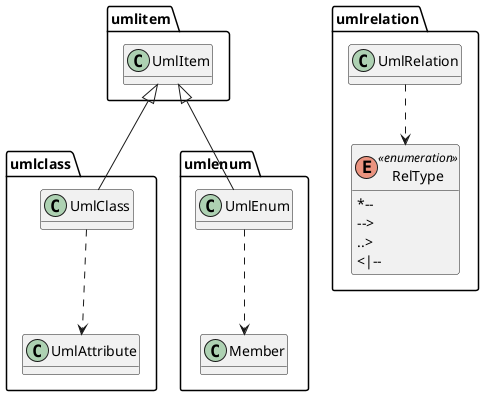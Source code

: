 @startuml
skinparam classAttributeIconSize 0
hide methods

class umlclass.UmlAttribute {
}
class umlclass.UmlClass {
}
class umlitem.UmlItem {
}
class umlenum.Member {
}
class umlenum.UmlEnum {
}
enum umlrelation.RelType <<enumeration>> {
  *--
  -->
  ..>
  <|--
}
class umlrelation.UmlRelation {
}
umlclass.UmlClass ..> umlclass.UmlAttribute
umlitem.UmlItem <|-- umlclass.UmlClass
umlenum.UmlEnum ..> umlenum.Member
umlitem.UmlItem <|-- umlenum.UmlEnum
umlrelation.UmlRelation ..> umlrelation.RelType
@enduml